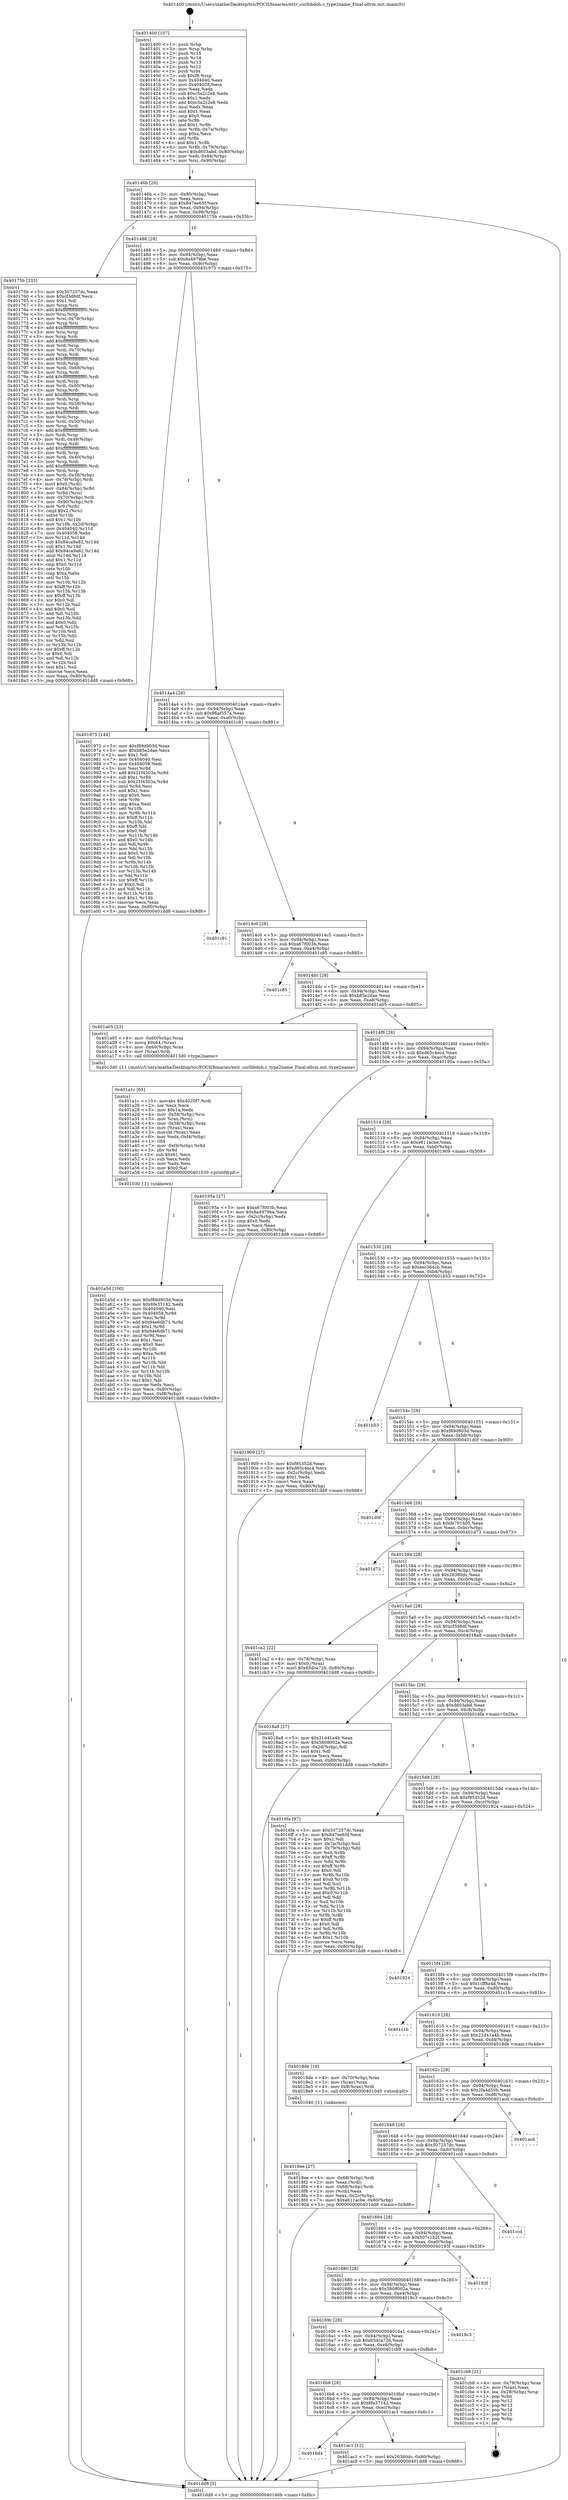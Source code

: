 digraph "0x401400" {
  label = "0x401400 (/mnt/c/Users/mathe/Desktop/tcc/POCII/binaries/extr_curllibdoh.c_type2name_Final-ollvm.out::main(0))"
  labelloc = "t"
  node[shape=record]

  Entry [label="",width=0.3,height=0.3,shape=circle,fillcolor=black,style=filled]
  "0x40146b" [label="{
     0x40146b [29]\l
     | [instrs]\l
     &nbsp;&nbsp;0x40146b \<+3\>: mov -0x80(%rbp),%eax\l
     &nbsp;&nbsp;0x40146e \<+2\>: mov %eax,%ecx\l
     &nbsp;&nbsp;0x401470 \<+6\>: sub $0x847ee65f,%ecx\l
     &nbsp;&nbsp;0x401476 \<+6\>: mov %eax,-0x94(%rbp)\l
     &nbsp;&nbsp;0x40147c \<+6\>: mov %ecx,-0x98(%rbp)\l
     &nbsp;&nbsp;0x401482 \<+6\>: je 000000000040175b \<main+0x35b\>\l
  }"]
  "0x40175b" [label="{
     0x40175b [333]\l
     | [instrs]\l
     &nbsp;&nbsp;0x40175b \<+5\>: mov $0x507257dc,%eax\l
     &nbsp;&nbsp;0x401760 \<+5\>: mov $0xcf3d8df,%ecx\l
     &nbsp;&nbsp;0x401765 \<+2\>: mov $0x1,%dl\l
     &nbsp;&nbsp;0x401767 \<+3\>: mov %rsp,%rsi\l
     &nbsp;&nbsp;0x40176a \<+4\>: add $0xfffffffffffffff0,%rsi\l
     &nbsp;&nbsp;0x40176e \<+3\>: mov %rsi,%rsp\l
     &nbsp;&nbsp;0x401771 \<+4\>: mov %rsi,-0x78(%rbp)\l
     &nbsp;&nbsp;0x401775 \<+3\>: mov %rsp,%rsi\l
     &nbsp;&nbsp;0x401778 \<+4\>: add $0xfffffffffffffff0,%rsi\l
     &nbsp;&nbsp;0x40177c \<+3\>: mov %rsi,%rsp\l
     &nbsp;&nbsp;0x40177f \<+3\>: mov %rsp,%rdi\l
     &nbsp;&nbsp;0x401782 \<+4\>: add $0xfffffffffffffff0,%rdi\l
     &nbsp;&nbsp;0x401786 \<+3\>: mov %rdi,%rsp\l
     &nbsp;&nbsp;0x401789 \<+4\>: mov %rdi,-0x70(%rbp)\l
     &nbsp;&nbsp;0x40178d \<+3\>: mov %rsp,%rdi\l
     &nbsp;&nbsp;0x401790 \<+4\>: add $0xfffffffffffffff0,%rdi\l
     &nbsp;&nbsp;0x401794 \<+3\>: mov %rdi,%rsp\l
     &nbsp;&nbsp;0x401797 \<+4\>: mov %rdi,-0x68(%rbp)\l
     &nbsp;&nbsp;0x40179b \<+3\>: mov %rsp,%rdi\l
     &nbsp;&nbsp;0x40179e \<+4\>: add $0xfffffffffffffff0,%rdi\l
     &nbsp;&nbsp;0x4017a2 \<+3\>: mov %rdi,%rsp\l
     &nbsp;&nbsp;0x4017a5 \<+4\>: mov %rdi,-0x60(%rbp)\l
     &nbsp;&nbsp;0x4017a9 \<+3\>: mov %rsp,%rdi\l
     &nbsp;&nbsp;0x4017ac \<+4\>: add $0xfffffffffffffff0,%rdi\l
     &nbsp;&nbsp;0x4017b0 \<+3\>: mov %rdi,%rsp\l
     &nbsp;&nbsp;0x4017b3 \<+4\>: mov %rdi,-0x58(%rbp)\l
     &nbsp;&nbsp;0x4017b7 \<+3\>: mov %rsp,%rdi\l
     &nbsp;&nbsp;0x4017ba \<+4\>: add $0xfffffffffffffff0,%rdi\l
     &nbsp;&nbsp;0x4017be \<+3\>: mov %rdi,%rsp\l
     &nbsp;&nbsp;0x4017c1 \<+4\>: mov %rdi,-0x50(%rbp)\l
     &nbsp;&nbsp;0x4017c5 \<+3\>: mov %rsp,%rdi\l
     &nbsp;&nbsp;0x4017c8 \<+4\>: add $0xfffffffffffffff0,%rdi\l
     &nbsp;&nbsp;0x4017cc \<+3\>: mov %rdi,%rsp\l
     &nbsp;&nbsp;0x4017cf \<+4\>: mov %rdi,-0x48(%rbp)\l
     &nbsp;&nbsp;0x4017d3 \<+3\>: mov %rsp,%rdi\l
     &nbsp;&nbsp;0x4017d6 \<+4\>: add $0xfffffffffffffff0,%rdi\l
     &nbsp;&nbsp;0x4017da \<+3\>: mov %rdi,%rsp\l
     &nbsp;&nbsp;0x4017dd \<+4\>: mov %rdi,-0x40(%rbp)\l
     &nbsp;&nbsp;0x4017e1 \<+3\>: mov %rsp,%rdi\l
     &nbsp;&nbsp;0x4017e4 \<+4\>: add $0xfffffffffffffff0,%rdi\l
     &nbsp;&nbsp;0x4017e8 \<+3\>: mov %rdi,%rsp\l
     &nbsp;&nbsp;0x4017eb \<+4\>: mov %rdi,-0x38(%rbp)\l
     &nbsp;&nbsp;0x4017ef \<+4\>: mov -0x78(%rbp),%rdi\l
     &nbsp;&nbsp;0x4017f3 \<+6\>: movl $0x0,(%rdi)\l
     &nbsp;&nbsp;0x4017f9 \<+7\>: mov -0x84(%rbp),%r8d\l
     &nbsp;&nbsp;0x401800 \<+3\>: mov %r8d,(%rsi)\l
     &nbsp;&nbsp;0x401803 \<+4\>: mov -0x70(%rbp),%rdi\l
     &nbsp;&nbsp;0x401807 \<+7\>: mov -0x90(%rbp),%r9\l
     &nbsp;&nbsp;0x40180e \<+3\>: mov %r9,(%rdi)\l
     &nbsp;&nbsp;0x401811 \<+3\>: cmpl $0x2,(%rsi)\l
     &nbsp;&nbsp;0x401814 \<+4\>: setne %r10b\l
     &nbsp;&nbsp;0x401818 \<+4\>: and $0x1,%r10b\l
     &nbsp;&nbsp;0x40181c \<+4\>: mov %r10b,-0x2d(%rbp)\l
     &nbsp;&nbsp;0x401820 \<+8\>: mov 0x404040,%r11d\l
     &nbsp;&nbsp;0x401828 \<+7\>: mov 0x404058,%ebx\l
     &nbsp;&nbsp;0x40182f \<+3\>: mov %r11d,%r14d\l
     &nbsp;&nbsp;0x401832 \<+7\>: sub $0x84ca9a82,%r14d\l
     &nbsp;&nbsp;0x401839 \<+4\>: sub $0x1,%r14d\l
     &nbsp;&nbsp;0x40183d \<+7\>: add $0x84ca9a82,%r14d\l
     &nbsp;&nbsp;0x401844 \<+4\>: imul %r14d,%r11d\l
     &nbsp;&nbsp;0x401848 \<+4\>: and $0x1,%r11d\l
     &nbsp;&nbsp;0x40184c \<+4\>: cmp $0x0,%r11d\l
     &nbsp;&nbsp;0x401850 \<+4\>: sete %r10b\l
     &nbsp;&nbsp;0x401854 \<+3\>: cmp $0xa,%ebx\l
     &nbsp;&nbsp;0x401857 \<+4\>: setl %r15b\l
     &nbsp;&nbsp;0x40185b \<+3\>: mov %r10b,%r12b\l
     &nbsp;&nbsp;0x40185e \<+4\>: xor $0xff,%r12b\l
     &nbsp;&nbsp;0x401862 \<+3\>: mov %r15b,%r13b\l
     &nbsp;&nbsp;0x401865 \<+4\>: xor $0xff,%r13b\l
     &nbsp;&nbsp;0x401869 \<+3\>: xor $0x0,%dl\l
     &nbsp;&nbsp;0x40186c \<+3\>: mov %r12b,%sil\l
     &nbsp;&nbsp;0x40186f \<+4\>: and $0x0,%sil\l
     &nbsp;&nbsp;0x401873 \<+3\>: and %dl,%r10b\l
     &nbsp;&nbsp;0x401876 \<+3\>: mov %r13b,%dil\l
     &nbsp;&nbsp;0x401879 \<+4\>: and $0x0,%dil\l
     &nbsp;&nbsp;0x40187d \<+3\>: and %dl,%r15b\l
     &nbsp;&nbsp;0x401880 \<+3\>: or %r10b,%sil\l
     &nbsp;&nbsp;0x401883 \<+3\>: or %r15b,%dil\l
     &nbsp;&nbsp;0x401886 \<+3\>: xor %dil,%sil\l
     &nbsp;&nbsp;0x401889 \<+3\>: or %r13b,%r12b\l
     &nbsp;&nbsp;0x40188c \<+4\>: xor $0xff,%r12b\l
     &nbsp;&nbsp;0x401890 \<+3\>: or $0x0,%dl\l
     &nbsp;&nbsp;0x401893 \<+3\>: and %dl,%r12b\l
     &nbsp;&nbsp;0x401896 \<+3\>: or %r12b,%sil\l
     &nbsp;&nbsp;0x401899 \<+4\>: test $0x1,%sil\l
     &nbsp;&nbsp;0x40189d \<+3\>: cmovne %ecx,%eax\l
     &nbsp;&nbsp;0x4018a0 \<+3\>: mov %eax,-0x80(%rbp)\l
     &nbsp;&nbsp;0x4018a3 \<+5\>: jmp 0000000000401dd8 \<main+0x9d8\>\l
  }"]
  "0x401488" [label="{
     0x401488 [28]\l
     | [instrs]\l
     &nbsp;&nbsp;0x401488 \<+5\>: jmp 000000000040148d \<main+0x8d\>\l
     &nbsp;&nbsp;0x40148d \<+6\>: mov -0x94(%rbp),%eax\l
     &nbsp;&nbsp;0x401493 \<+5\>: sub $0x8a4979be,%eax\l
     &nbsp;&nbsp;0x401498 \<+6\>: mov %eax,-0x9c(%rbp)\l
     &nbsp;&nbsp;0x40149e \<+6\>: je 0000000000401975 \<main+0x575\>\l
  }"]
  Exit [label="",width=0.3,height=0.3,shape=circle,fillcolor=black,style=filled,peripheries=2]
  "0x401975" [label="{
     0x401975 [144]\l
     | [instrs]\l
     &nbsp;&nbsp;0x401975 \<+5\>: mov $0xf89d903d,%eax\l
     &nbsp;&nbsp;0x40197a \<+5\>: mov $0xb85e2dae,%ecx\l
     &nbsp;&nbsp;0x40197f \<+2\>: mov $0x1,%dl\l
     &nbsp;&nbsp;0x401981 \<+7\>: mov 0x404040,%esi\l
     &nbsp;&nbsp;0x401988 \<+7\>: mov 0x404058,%edi\l
     &nbsp;&nbsp;0x40198f \<+3\>: mov %esi,%r8d\l
     &nbsp;&nbsp;0x401992 \<+7\>: add $0x21f4503a,%r8d\l
     &nbsp;&nbsp;0x401999 \<+4\>: sub $0x1,%r8d\l
     &nbsp;&nbsp;0x40199d \<+7\>: sub $0x21f4503a,%r8d\l
     &nbsp;&nbsp;0x4019a4 \<+4\>: imul %r8d,%esi\l
     &nbsp;&nbsp;0x4019a8 \<+3\>: and $0x1,%esi\l
     &nbsp;&nbsp;0x4019ab \<+3\>: cmp $0x0,%esi\l
     &nbsp;&nbsp;0x4019ae \<+4\>: sete %r9b\l
     &nbsp;&nbsp;0x4019b2 \<+3\>: cmp $0xa,%edi\l
     &nbsp;&nbsp;0x4019b5 \<+4\>: setl %r10b\l
     &nbsp;&nbsp;0x4019b9 \<+3\>: mov %r9b,%r11b\l
     &nbsp;&nbsp;0x4019bc \<+4\>: xor $0xff,%r11b\l
     &nbsp;&nbsp;0x4019c0 \<+3\>: mov %r10b,%bl\l
     &nbsp;&nbsp;0x4019c3 \<+3\>: xor $0xff,%bl\l
     &nbsp;&nbsp;0x4019c6 \<+3\>: xor $0x0,%dl\l
     &nbsp;&nbsp;0x4019c9 \<+3\>: mov %r11b,%r14b\l
     &nbsp;&nbsp;0x4019cc \<+4\>: and $0x0,%r14b\l
     &nbsp;&nbsp;0x4019d0 \<+3\>: and %dl,%r9b\l
     &nbsp;&nbsp;0x4019d3 \<+3\>: mov %bl,%r15b\l
     &nbsp;&nbsp;0x4019d6 \<+4\>: and $0x0,%r15b\l
     &nbsp;&nbsp;0x4019da \<+3\>: and %dl,%r10b\l
     &nbsp;&nbsp;0x4019dd \<+3\>: or %r9b,%r14b\l
     &nbsp;&nbsp;0x4019e0 \<+3\>: or %r10b,%r15b\l
     &nbsp;&nbsp;0x4019e3 \<+3\>: xor %r15b,%r14b\l
     &nbsp;&nbsp;0x4019e6 \<+3\>: or %bl,%r11b\l
     &nbsp;&nbsp;0x4019e9 \<+4\>: xor $0xff,%r11b\l
     &nbsp;&nbsp;0x4019ed \<+3\>: or $0x0,%dl\l
     &nbsp;&nbsp;0x4019f0 \<+3\>: and %dl,%r11b\l
     &nbsp;&nbsp;0x4019f3 \<+3\>: or %r11b,%r14b\l
     &nbsp;&nbsp;0x4019f6 \<+4\>: test $0x1,%r14b\l
     &nbsp;&nbsp;0x4019fa \<+3\>: cmovne %ecx,%eax\l
     &nbsp;&nbsp;0x4019fd \<+3\>: mov %eax,-0x80(%rbp)\l
     &nbsp;&nbsp;0x401a00 \<+5\>: jmp 0000000000401dd8 \<main+0x9d8\>\l
  }"]
  "0x4014a4" [label="{
     0x4014a4 [28]\l
     | [instrs]\l
     &nbsp;&nbsp;0x4014a4 \<+5\>: jmp 00000000004014a9 \<main+0xa9\>\l
     &nbsp;&nbsp;0x4014a9 \<+6\>: mov -0x94(%rbp),%eax\l
     &nbsp;&nbsp;0x4014af \<+5\>: sub $0x96af557a,%eax\l
     &nbsp;&nbsp;0x4014b4 \<+6\>: mov %eax,-0xa0(%rbp)\l
     &nbsp;&nbsp;0x4014ba \<+6\>: je 0000000000401c91 \<main+0x891\>\l
  }"]
  "0x4016d4" [label="{
     0x4016d4\l
  }", style=dashed]
  "0x401c91" [label="{
     0x401c91\l
  }", style=dashed]
  "0x4014c0" [label="{
     0x4014c0 [28]\l
     | [instrs]\l
     &nbsp;&nbsp;0x4014c0 \<+5\>: jmp 00000000004014c5 \<main+0xc5\>\l
     &nbsp;&nbsp;0x4014c5 \<+6\>: mov -0x94(%rbp),%eax\l
     &nbsp;&nbsp;0x4014cb \<+5\>: sub $0xa67f003b,%eax\l
     &nbsp;&nbsp;0x4014d0 \<+6\>: mov %eax,-0xa4(%rbp)\l
     &nbsp;&nbsp;0x4014d6 \<+6\>: je 0000000000401c85 \<main+0x885\>\l
  }"]
  "0x401ac1" [label="{
     0x401ac1 [12]\l
     | [instrs]\l
     &nbsp;&nbsp;0x401ac1 \<+7\>: movl $0x26380dc,-0x80(%rbp)\l
     &nbsp;&nbsp;0x401ac8 \<+5\>: jmp 0000000000401dd8 \<main+0x9d8\>\l
  }"]
  "0x401c85" [label="{
     0x401c85\l
  }", style=dashed]
  "0x4014dc" [label="{
     0x4014dc [28]\l
     | [instrs]\l
     &nbsp;&nbsp;0x4014dc \<+5\>: jmp 00000000004014e1 \<main+0xe1\>\l
     &nbsp;&nbsp;0x4014e1 \<+6\>: mov -0x94(%rbp),%eax\l
     &nbsp;&nbsp;0x4014e7 \<+5\>: sub $0xb85e2dae,%eax\l
     &nbsp;&nbsp;0x4014ec \<+6\>: mov %eax,-0xa8(%rbp)\l
     &nbsp;&nbsp;0x4014f2 \<+6\>: je 0000000000401a05 \<main+0x605\>\l
  }"]
  "0x4016b8" [label="{
     0x4016b8 [28]\l
     | [instrs]\l
     &nbsp;&nbsp;0x4016b8 \<+5\>: jmp 00000000004016bd \<main+0x2bd\>\l
     &nbsp;&nbsp;0x4016bd \<+6\>: mov -0x94(%rbp),%eax\l
     &nbsp;&nbsp;0x4016c3 \<+5\>: sub $0x6fe37142,%eax\l
     &nbsp;&nbsp;0x4016c8 \<+6\>: mov %eax,-0xec(%rbp)\l
     &nbsp;&nbsp;0x4016ce \<+6\>: je 0000000000401ac1 \<main+0x6c1\>\l
  }"]
  "0x401a05" [label="{
     0x401a05 [23]\l
     | [instrs]\l
     &nbsp;&nbsp;0x401a05 \<+4\>: mov -0x60(%rbp),%rax\l
     &nbsp;&nbsp;0x401a09 \<+7\>: movq $0x64,(%rax)\l
     &nbsp;&nbsp;0x401a10 \<+4\>: mov -0x60(%rbp),%rax\l
     &nbsp;&nbsp;0x401a14 \<+3\>: mov (%rax),%rdi\l
     &nbsp;&nbsp;0x401a17 \<+5\>: call 00000000004013d0 \<type2name\>\l
     | [calls]\l
     &nbsp;&nbsp;0x4013d0 \{1\} (/mnt/c/Users/mathe/Desktop/tcc/POCII/binaries/extr_curllibdoh.c_type2name_Final-ollvm.out::type2name)\l
  }"]
  "0x4014f8" [label="{
     0x4014f8 [28]\l
     | [instrs]\l
     &nbsp;&nbsp;0x4014f8 \<+5\>: jmp 00000000004014fd \<main+0xfd\>\l
     &nbsp;&nbsp;0x4014fd \<+6\>: mov -0x94(%rbp),%eax\l
     &nbsp;&nbsp;0x401503 \<+5\>: sub $0xd65c4ec4,%eax\l
     &nbsp;&nbsp;0x401508 \<+6\>: mov %eax,-0xac(%rbp)\l
     &nbsp;&nbsp;0x40150e \<+6\>: je 000000000040195a \<main+0x55a\>\l
  }"]
  "0x401cb8" [label="{
     0x401cb8 [21]\l
     | [instrs]\l
     &nbsp;&nbsp;0x401cb8 \<+4\>: mov -0x78(%rbp),%rax\l
     &nbsp;&nbsp;0x401cbc \<+2\>: mov (%rax),%eax\l
     &nbsp;&nbsp;0x401cbe \<+4\>: lea -0x28(%rbp),%rsp\l
     &nbsp;&nbsp;0x401cc2 \<+1\>: pop %rbx\l
     &nbsp;&nbsp;0x401cc3 \<+2\>: pop %r12\l
     &nbsp;&nbsp;0x401cc5 \<+2\>: pop %r13\l
     &nbsp;&nbsp;0x401cc7 \<+2\>: pop %r14\l
     &nbsp;&nbsp;0x401cc9 \<+2\>: pop %r15\l
     &nbsp;&nbsp;0x401ccb \<+1\>: pop %rbp\l
     &nbsp;&nbsp;0x401ccc \<+1\>: ret\l
  }"]
  "0x40195a" [label="{
     0x40195a [27]\l
     | [instrs]\l
     &nbsp;&nbsp;0x40195a \<+5\>: mov $0xa67f003b,%eax\l
     &nbsp;&nbsp;0x40195f \<+5\>: mov $0x8a4979be,%ecx\l
     &nbsp;&nbsp;0x401964 \<+3\>: mov -0x2c(%rbp),%edx\l
     &nbsp;&nbsp;0x401967 \<+3\>: cmp $0x0,%edx\l
     &nbsp;&nbsp;0x40196a \<+3\>: cmove %ecx,%eax\l
     &nbsp;&nbsp;0x40196d \<+3\>: mov %eax,-0x80(%rbp)\l
     &nbsp;&nbsp;0x401970 \<+5\>: jmp 0000000000401dd8 \<main+0x9d8\>\l
  }"]
  "0x401514" [label="{
     0x401514 [28]\l
     | [instrs]\l
     &nbsp;&nbsp;0x401514 \<+5\>: jmp 0000000000401519 \<main+0x119\>\l
     &nbsp;&nbsp;0x401519 \<+6\>: mov -0x94(%rbp),%eax\l
     &nbsp;&nbsp;0x40151f \<+5\>: sub $0xe611acbe,%eax\l
     &nbsp;&nbsp;0x401524 \<+6\>: mov %eax,-0xb0(%rbp)\l
     &nbsp;&nbsp;0x40152a \<+6\>: je 0000000000401909 \<main+0x509\>\l
  }"]
  "0x40169c" [label="{
     0x40169c [28]\l
     | [instrs]\l
     &nbsp;&nbsp;0x40169c \<+5\>: jmp 00000000004016a1 \<main+0x2a1\>\l
     &nbsp;&nbsp;0x4016a1 \<+6\>: mov -0x94(%rbp),%eax\l
     &nbsp;&nbsp;0x4016a7 \<+5\>: sub $0x65dca726,%eax\l
     &nbsp;&nbsp;0x4016ac \<+6\>: mov %eax,-0xe8(%rbp)\l
     &nbsp;&nbsp;0x4016b2 \<+6\>: je 0000000000401cb8 \<main+0x8b8\>\l
  }"]
  "0x401909" [label="{
     0x401909 [27]\l
     | [instrs]\l
     &nbsp;&nbsp;0x401909 \<+5\>: mov $0xf95352d,%eax\l
     &nbsp;&nbsp;0x40190e \<+5\>: mov $0xd65c4ec4,%ecx\l
     &nbsp;&nbsp;0x401913 \<+3\>: mov -0x2c(%rbp),%edx\l
     &nbsp;&nbsp;0x401916 \<+3\>: cmp $0x1,%edx\l
     &nbsp;&nbsp;0x401919 \<+3\>: cmovl %ecx,%eax\l
     &nbsp;&nbsp;0x40191c \<+3\>: mov %eax,-0x80(%rbp)\l
     &nbsp;&nbsp;0x40191f \<+5\>: jmp 0000000000401dd8 \<main+0x9d8\>\l
  }"]
  "0x401530" [label="{
     0x401530 [28]\l
     | [instrs]\l
     &nbsp;&nbsp;0x401530 \<+5\>: jmp 0000000000401535 \<main+0x135\>\l
     &nbsp;&nbsp;0x401535 \<+6\>: mov -0x94(%rbp),%eax\l
     &nbsp;&nbsp;0x40153b \<+5\>: sub $0xeec364cb,%eax\l
     &nbsp;&nbsp;0x401540 \<+6\>: mov %eax,-0xb4(%rbp)\l
     &nbsp;&nbsp;0x401546 \<+6\>: je 0000000000401b53 \<main+0x753\>\l
  }"]
  "0x4018c3" [label="{
     0x4018c3\l
  }", style=dashed]
  "0x401b53" [label="{
     0x401b53\l
  }", style=dashed]
  "0x40154c" [label="{
     0x40154c [28]\l
     | [instrs]\l
     &nbsp;&nbsp;0x40154c \<+5\>: jmp 0000000000401551 \<main+0x151\>\l
     &nbsp;&nbsp;0x401551 \<+6\>: mov -0x94(%rbp),%eax\l
     &nbsp;&nbsp;0x401557 \<+5\>: sub $0xf89d903d,%eax\l
     &nbsp;&nbsp;0x40155c \<+6\>: mov %eax,-0xb8(%rbp)\l
     &nbsp;&nbsp;0x401562 \<+6\>: je 0000000000401d0f \<main+0x90f\>\l
  }"]
  "0x401680" [label="{
     0x401680 [28]\l
     | [instrs]\l
     &nbsp;&nbsp;0x401680 \<+5\>: jmp 0000000000401685 \<main+0x285\>\l
     &nbsp;&nbsp;0x401685 \<+6\>: mov -0x94(%rbp),%eax\l
     &nbsp;&nbsp;0x40168b \<+5\>: sub $0x5808002a,%eax\l
     &nbsp;&nbsp;0x401690 \<+6\>: mov %eax,-0xe4(%rbp)\l
     &nbsp;&nbsp;0x401696 \<+6\>: je 00000000004018c3 \<main+0x4c3\>\l
  }"]
  "0x401d0f" [label="{
     0x401d0f\l
  }", style=dashed]
  "0x401568" [label="{
     0x401568 [28]\l
     | [instrs]\l
     &nbsp;&nbsp;0x401568 \<+5\>: jmp 000000000040156d \<main+0x16d\>\l
     &nbsp;&nbsp;0x40156d \<+6\>: mov -0x94(%rbp),%eax\l
     &nbsp;&nbsp;0x401573 \<+5\>: sub $0xfe791405,%eax\l
     &nbsp;&nbsp;0x401578 \<+6\>: mov %eax,-0xbc(%rbp)\l
     &nbsp;&nbsp;0x40157e \<+6\>: je 0000000000401d73 \<main+0x973\>\l
  }"]
  "0x40193f" [label="{
     0x40193f\l
  }", style=dashed]
  "0x401d73" [label="{
     0x401d73\l
  }", style=dashed]
  "0x401584" [label="{
     0x401584 [28]\l
     | [instrs]\l
     &nbsp;&nbsp;0x401584 \<+5\>: jmp 0000000000401589 \<main+0x189\>\l
     &nbsp;&nbsp;0x401589 \<+6\>: mov -0x94(%rbp),%eax\l
     &nbsp;&nbsp;0x40158f \<+5\>: sub $0x26380dc,%eax\l
     &nbsp;&nbsp;0x401594 \<+6\>: mov %eax,-0xc0(%rbp)\l
     &nbsp;&nbsp;0x40159a \<+6\>: je 0000000000401ca2 \<main+0x8a2\>\l
  }"]
  "0x401664" [label="{
     0x401664 [28]\l
     | [instrs]\l
     &nbsp;&nbsp;0x401664 \<+5\>: jmp 0000000000401669 \<main+0x269\>\l
     &nbsp;&nbsp;0x401669 \<+6\>: mov -0x94(%rbp),%eax\l
     &nbsp;&nbsp;0x40166f \<+5\>: sub $0x507c1b2f,%eax\l
     &nbsp;&nbsp;0x401674 \<+6\>: mov %eax,-0xe0(%rbp)\l
     &nbsp;&nbsp;0x40167a \<+6\>: je 000000000040193f \<main+0x53f\>\l
  }"]
  "0x401ca2" [label="{
     0x401ca2 [22]\l
     | [instrs]\l
     &nbsp;&nbsp;0x401ca2 \<+4\>: mov -0x78(%rbp),%rax\l
     &nbsp;&nbsp;0x401ca6 \<+6\>: movl $0x0,(%rax)\l
     &nbsp;&nbsp;0x401cac \<+7\>: movl $0x65dca726,-0x80(%rbp)\l
     &nbsp;&nbsp;0x401cb3 \<+5\>: jmp 0000000000401dd8 \<main+0x9d8\>\l
  }"]
  "0x4015a0" [label="{
     0x4015a0 [28]\l
     | [instrs]\l
     &nbsp;&nbsp;0x4015a0 \<+5\>: jmp 00000000004015a5 \<main+0x1a5\>\l
     &nbsp;&nbsp;0x4015a5 \<+6\>: mov -0x94(%rbp),%eax\l
     &nbsp;&nbsp;0x4015ab \<+5\>: sub $0xcf3d8df,%eax\l
     &nbsp;&nbsp;0x4015b0 \<+6\>: mov %eax,-0xc4(%rbp)\l
     &nbsp;&nbsp;0x4015b6 \<+6\>: je 00000000004018a8 \<main+0x4a8\>\l
  }"]
  "0x401ccd" [label="{
     0x401ccd\l
  }", style=dashed]
  "0x4018a8" [label="{
     0x4018a8 [27]\l
     | [instrs]\l
     &nbsp;&nbsp;0x4018a8 \<+5\>: mov $0x21d41a4b,%eax\l
     &nbsp;&nbsp;0x4018ad \<+5\>: mov $0x5808002a,%ecx\l
     &nbsp;&nbsp;0x4018b2 \<+3\>: mov -0x2d(%rbp),%dl\l
     &nbsp;&nbsp;0x4018b5 \<+3\>: test $0x1,%dl\l
     &nbsp;&nbsp;0x4018b8 \<+3\>: cmovne %ecx,%eax\l
     &nbsp;&nbsp;0x4018bb \<+3\>: mov %eax,-0x80(%rbp)\l
     &nbsp;&nbsp;0x4018be \<+5\>: jmp 0000000000401dd8 \<main+0x9d8\>\l
  }"]
  "0x4015bc" [label="{
     0x4015bc [28]\l
     | [instrs]\l
     &nbsp;&nbsp;0x4015bc \<+5\>: jmp 00000000004015c1 \<main+0x1c1\>\l
     &nbsp;&nbsp;0x4015c1 \<+6\>: mov -0x94(%rbp),%eax\l
     &nbsp;&nbsp;0x4015c7 \<+5\>: sub $0xd603abd,%eax\l
     &nbsp;&nbsp;0x4015cc \<+6\>: mov %eax,-0xc8(%rbp)\l
     &nbsp;&nbsp;0x4015d2 \<+6\>: je 00000000004016fa \<main+0x2fa\>\l
  }"]
  "0x401648" [label="{
     0x401648 [28]\l
     | [instrs]\l
     &nbsp;&nbsp;0x401648 \<+5\>: jmp 000000000040164d \<main+0x24d\>\l
     &nbsp;&nbsp;0x40164d \<+6\>: mov -0x94(%rbp),%eax\l
     &nbsp;&nbsp;0x401653 \<+5\>: sub $0x507257dc,%eax\l
     &nbsp;&nbsp;0x401658 \<+6\>: mov %eax,-0xdc(%rbp)\l
     &nbsp;&nbsp;0x40165e \<+6\>: je 0000000000401ccd \<main+0x8cd\>\l
  }"]
  "0x4016fa" [label="{
     0x4016fa [97]\l
     | [instrs]\l
     &nbsp;&nbsp;0x4016fa \<+5\>: mov $0x507257dc,%eax\l
     &nbsp;&nbsp;0x4016ff \<+5\>: mov $0x847ee65f,%ecx\l
     &nbsp;&nbsp;0x401704 \<+2\>: mov $0x1,%dl\l
     &nbsp;&nbsp;0x401706 \<+4\>: mov -0x7a(%rbp),%sil\l
     &nbsp;&nbsp;0x40170a \<+4\>: mov -0x79(%rbp),%dil\l
     &nbsp;&nbsp;0x40170e \<+3\>: mov %sil,%r8b\l
     &nbsp;&nbsp;0x401711 \<+4\>: xor $0xff,%r8b\l
     &nbsp;&nbsp;0x401715 \<+3\>: mov %dil,%r9b\l
     &nbsp;&nbsp;0x401718 \<+4\>: xor $0xff,%r9b\l
     &nbsp;&nbsp;0x40171c \<+3\>: xor $0x0,%dl\l
     &nbsp;&nbsp;0x40171f \<+3\>: mov %r8b,%r10b\l
     &nbsp;&nbsp;0x401722 \<+4\>: and $0x0,%r10b\l
     &nbsp;&nbsp;0x401726 \<+3\>: and %dl,%sil\l
     &nbsp;&nbsp;0x401729 \<+3\>: mov %r9b,%r11b\l
     &nbsp;&nbsp;0x40172c \<+4\>: and $0x0,%r11b\l
     &nbsp;&nbsp;0x401730 \<+3\>: and %dl,%dil\l
     &nbsp;&nbsp;0x401733 \<+3\>: or %sil,%r10b\l
     &nbsp;&nbsp;0x401736 \<+3\>: or %dil,%r11b\l
     &nbsp;&nbsp;0x401739 \<+3\>: xor %r11b,%r10b\l
     &nbsp;&nbsp;0x40173c \<+3\>: or %r9b,%r8b\l
     &nbsp;&nbsp;0x40173f \<+4\>: xor $0xff,%r8b\l
     &nbsp;&nbsp;0x401743 \<+3\>: or $0x0,%dl\l
     &nbsp;&nbsp;0x401746 \<+3\>: and %dl,%r8b\l
     &nbsp;&nbsp;0x401749 \<+3\>: or %r8b,%r10b\l
     &nbsp;&nbsp;0x40174c \<+4\>: test $0x1,%r10b\l
     &nbsp;&nbsp;0x401750 \<+3\>: cmovne %ecx,%eax\l
     &nbsp;&nbsp;0x401753 \<+3\>: mov %eax,-0x80(%rbp)\l
     &nbsp;&nbsp;0x401756 \<+5\>: jmp 0000000000401dd8 \<main+0x9d8\>\l
  }"]
  "0x4015d8" [label="{
     0x4015d8 [28]\l
     | [instrs]\l
     &nbsp;&nbsp;0x4015d8 \<+5\>: jmp 00000000004015dd \<main+0x1dd\>\l
     &nbsp;&nbsp;0x4015dd \<+6\>: mov -0x94(%rbp),%eax\l
     &nbsp;&nbsp;0x4015e3 \<+5\>: sub $0xf95352d,%eax\l
     &nbsp;&nbsp;0x4015e8 \<+6\>: mov %eax,-0xcc(%rbp)\l
     &nbsp;&nbsp;0x4015ee \<+6\>: je 0000000000401924 \<main+0x524\>\l
  }"]
  "0x401dd8" [label="{
     0x401dd8 [5]\l
     | [instrs]\l
     &nbsp;&nbsp;0x401dd8 \<+5\>: jmp 000000000040146b \<main+0x6b\>\l
  }"]
  "0x401400" [label="{
     0x401400 [107]\l
     | [instrs]\l
     &nbsp;&nbsp;0x401400 \<+1\>: push %rbp\l
     &nbsp;&nbsp;0x401401 \<+3\>: mov %rsp,%rbp\l
     &nbsp;&nbsp;0x401404 \<+2\>: push %r15\l
     &nbsp;&nbsp;0x401406 \<+2\>: push %r14\l
     &nbsp;&nbsp;0x401408 \<+2\>: push %r13\l
     &nbsp;&nbsp;0x40140a \<+2\>: push %r12\l
     &nbsp;&nbsp;0x40140c \<+1\>: push %rbx\l
     &nbsp;&nbsp;0x40140d \<+7\>: sub $0xf8,%rsp\l
     &nbsp;&nbsp;0x401414 \<+7\>: mov 0x404040,%eax\l
     &nbsp;&nbsp;0x40141b \<+7\>: mov 0x404058,%ecx\l
     &nbsp;&nbsp;0x401422 \<+2\>: mov %eax,%edx\l
     &nbsp;&nbsp;0x401424 \<+6\>: sub $0xc5a2c2e8,%edx\l
     &nbsp;&nbsp;0x40142a \<+3\>: sub $0x1,%edx\l
     &nbsp;&nbsp;0x40142d \<+6\>: add $0xc5a2c2e8,%edx\l
     &nbsp;&nbsp;0x401433 \<+3\>: imul %edx,%eax\l
     &nbsp;&nbsp;0x401436 \<+3\>: and $0x1,%eax\l
     &nbsp;&nbsp;0x401439 \<+3\>: cmp $0x0,%eax\l
     &nbsp;&nbsp;0x40143c \<+4\>: sete %r8b\l
     &nbsp;&nbsp;0x401440 \<+4\>: and $0x1,%r8b\l
     &nbsp;&nbsp;0x401444 \<+4\>: mov %r8b,-0x7a(%rbp)\l
     &nbsp;&nbsp;0x401448 \<+3\>: cmp $0xa,%ecx\l
     &nbsp;&nbsp;0x40144b \<+4\>: setl %r8b\l
     &nbsp;&nbsp;0x40144f \<+4\>: and $0x1,%r8b\l
     &nbsp;&nbsp;0x401453 \<+4\>: mov %r8b,-0x79(%rbp)\l
     &nbsp;&nbsp;0x401457 \<+7\>: movl $0xd603abd,-0x80(%rbp)\l
     &nbsp;&nbsp;0x40145e \<+6\>: mov %edi,-0x84(%rbp)\l
     &nbsp;&nbsp;0x401464 \<+7\>: mov %rsi,-0x90(%rbp)\l
  }"]
  "0x401acd" [label="{
     0x401acd\l
  }", style=dashed]
  "0x401a5d" [label="{
     0x401a5d [100]\l
     | [instrs]\l
     &nbsp;&nbsp;0x401a5d \<+5\>: mov $0xf89d903d,%ecx\l
     &nbsp;&nbsp;0x401a62 \<+5\>: mov $0x6fe37142,%edx\l
     &nbsp;&nbsp;0x401a67 \<+7\>: mov 0x404040,%esi\l
     &nbsp;&nbsp;0x401a6e \<+8\>: mov 0x404058,%r8d\l
     &nbsp;&nbsp;0x401a76 \<+3\>: mov %esi,%r9d\l
     &nbsp;&nbsp;0x401a79 \<+7\>: add $0x94e6db71,%r9d\l
     &nbsp;&nbsp;0x401a80 \<+4\>: sub $0x1,%r9d\l
     &nbsp;&nbsp;0x401a84 \<+7\>: sub $0x94e6db71,%r9d\l
     &nbsp;&nbsp;0x401a8b \<+4\>: imul %r9d,%esi\l
     &nbsp;&nbsp;0x401a8f \<+3\>: and $0x1,%esi\l
     &nbsp;&nbsp;0x401a92 \<+3\>: cmp $0x0,%esi\l
     &nbsp;&nbsp;0x401a95 \<+4\>: sete %r10b\l
     &nbsp;&nbsp;0x401a99 \<+4\>: cmp $0xa,%r8d\l
     &nbsp;&nbsp;0x401a9d \<+4\>: setl %r11b\l
     &nbsp;&nbsp;0x401aa1 \<+3\>: mov %r10b,%bl\l
     &nbsp;&nbsp;0x401aa4 \<+3\>: and %r11b,%bl\l
     &nbsp;&nbsp;0x401aa7 \<+3\>: xor %r11b,%r10b\l
     &nbsp;&nbsp;0x401aaa \<+3\>: or %r10b,%bl\l
     &nbsp;&nbsp;0x401aad \<+3\>: test $0x1,%bl\l
     &nbsp;&nbsp;0x401ab0 \<+3\>: cmovne %edx,%ecx\l
     &nbsp;&nbsp;0x401ab3 \<+3\>: mov %ecx,-0x80(%rbp)\l
     &nbsp;&nbsp;0x401ab6 \<+6\>: mov %eax,-0xf8(%rbp)\l
     &nbsp;&nbsp;0x401abc \<+5\>: jmp 0000000000401dd8 \<main+0x9d8\>\l
  }"]
  "0x401924" [label="{
     0x401924\l
  }", style=dashed]
  "0x4015f4" [label="{
     0x4015f4 [28]\l
     | [instrs]\l
     &nbsp;&nbsp;0x4015f4 \<+5\>: jmp 00000000004015f9 \<main+0x1f9\>\l
     &nbsp;&nbsp;0x4015f9 \<+6\>: mov -0x94(%rbp),%eax\l
     &nbsp;&nbsp;0x4015ff \<+5\>: sub $0x1cff8a4d,%eax\l
     &nbsp;&nbsp;0x401604 \<+6\>: mov %eax,-0xd0(%rbp)\l
     &nbsp;&nbsp;0x40160a \<+6\>: je 0000000000401c1b \<main+0x81b\>\l
  }"]
  "0x401a1c" [label="{
     0x401a1c [65]\l
     | [instrs]\l
     &nbsp;&nbsp;0x401a1c \<+10\>: movabs $0x4020f7,%rdi\l
     &nbsp;&nbsp;0x401a26 \<+2\>: xor %ecx,%ecx\l
     &nbsp;&nbsp;0x401a28 \<+5\>: mov $0x1a,%edx\l
     &nbsp;&nbsp;0x401a2d \<+4\>: mov -0x58(%rbp),%rsi\l
     &nbsp;&nbsp;0x401a31 \<+3\>: mov %rax,(%rsi)\l
     &nbsp;&nbsp;0x401a34 \<+4\>: mov -0x58(%rbp),%rax\l
     &nbsp;&nbsp;0x401a38 \<+3\>: mov (%rax),%rax\l
     &nbsp;&nbsp;0x401a3b \<+3\>: movsbl (%rax),%eax\l
     &nbsp;&nbsp;0x401a3e \<+6\>: mov %edx,-0xf4(%rbp)\l
     &nbsp;&nbsp;0x401a44 \<+1\>: cltd\l
     &nbsp;&nbsp;0x401a45 \<+7\>: mov -0xf4(%rbp),%r8d\l
     &nbsp;&nbsp;0x401a4c \<+3\>: idiv %r8d\l
     &nbsp;&nbsp;0x401a4f \<+3\>: sub $0x61,%ecx\l
     &nbsp;&nbsp;0x401a52 \<+2\>: sub %ecx,%edx\l
     &nbsp;&nbsp;0x401a54 \<+2\>: mov %edx,%esi\l
     &nbsp;&nbsp;0x401a56 \<+2\>: mov $0x0,%al\l
     &nbsp;&nbsp;0x401a58 \<+5\>: call 0000000000401030 \<printf@plt\>\l
     | [calls]\l
     &nbsp;&nbsp;0x401030 \{1\} (unknown)\l
  }"]
  "0x401c1b" [label="{
     0x401c1b\l
  }", style=dashed]
  "0x401610" [label="{
     0x401610 [28]\l
     | [instrs]\l
     &nbsp;&nbsp;0x401610 \<+5\>: jmp 0000000000401615 \<main+0x215\>\l
     &nbsp;&nbsp;0x401615 \<+6\>: mov -0x94(%rbp),%eax\l
     &nbsp;&nbsp;0x40161b \<+5\>: sub $0x21d41a4b,%eax\l
     &nbsp;&nbsp;0x401620 \<+6\>: mov %eax,-0xd4(%rbp)\l
     &nbsp;&nbsp;0x401626 \<+6\>: je 00000000004018de \<main+0x4de\>\l
  }"]
  "0x4018ee" [label="{
     0x4018ee [27]\l
     | [instrs]\l
     &nbsp;&nbsp;0x4018ee \<+4\>: mov -0x68(%rbp),%rdi\l
     &nbsp;&nbsp;0x4018f2 \<+2\>: mov %eax,(%rdi)\l
     &nbsp;&nbsp;0x4018f4 \<+4\>: mov -0x68(%rbp),%rdi\l
     &nbsp;&nbsp;0x4018f8 \<+2\>: mov (%rdi),%eax\l
     &nbsp;&nbsp;0x4018fa \<+3\>: mov %eax,-0x2c(%rbp)\l
     &nbsp;&nbsp;0x4018fd \<+7\>: movl $0xe611acbe,-0x80(%rbp)\l
     &nbsp;&nbsp;0x401904 \<+5\>: jmp 0000000000401dd8 \<main+0x9d8\>\l
  }"]
  "0x4018de" [label="{
     0x4018de [16]\l
     | [instrs]\l
     &nbsp;&nbsp;0x4018de \<+4\>: mov -0x70(%rbp),%rax\l
     &nbsp;&nbsp;0x4018e2 \<+3\>: mov (%rax),%rax\l
     &nbsp;&nbsp;0x4018e5 \<+4\>: mov 0x8(%rax),%rdi\l
     &nbsp;&nbsp;0x4018e9 \<+5\>: call 0000000000401040 \<atoi@plt\>\l
     | [calls]\l
     &nbsp;&nbsp;0x401040 \{1\} (unknown)\l
  }"]
  "0x40162c" [label="{
     0x40162c [28]\l
     | [instrs]\l
     &nbsp;&nbsp;0x40162c \<+5\>: jmp 0000000000401631 \<main+0x231\>\l
     &nbsp;&nbsp;0x401631 \<+6\>: mov -0x94(%rbp),%eax\l
     &nbsp;&nbsp;0x401637 \<+5\>: sub $0x2fa4d50b,%eax\l
     &nbsp;&nbsp;0x40163c \<+6\>: mov %eax,-0xd8(%rbp)\l
     &nbsp;&nbsp;0x401642 \<+6\>: je 0000000000401acd \<main+0x6cd\>\l
  }"]
  Entry -> "0x401400" [label=" 1"]
  "0x40146b" -> "0x40175b" [label=" 1"]
  "0x40146b" -> "0x401488" [label=" 10"]
  "0x401cb8" -> Exit [label=" 1"]
  "0x401488" -> "0x401975" [label=" 1"]
  "0x401488" -> "0x4014a4" [label=" 9"]
  "0x401ca2" -> "0x401dd8" [label=" 1"]
  "0x4014a4" -> "0x401c91" [label=" 0"]
  "0x4014a4" -> "0x4014c0" [label=" 9"]
  "0x401ac1" -> "0x401dd8" [label=" 1"]
  "0x4014c0" -> "0x401c85" [label=" 0"]
  "0x4014c0" -> "0x4014dc" [label=" 9"]
  "0x4016b8" -> "0x4016d4" [label=" 0"]
  "0x4014dc" -> "0x401a05" [label=" 1"]
  "0x4014dc" -> "0x4014f8" [label=" 8"]
  "0x4016b8" -> "0x401ac1" [label=" 1"]
  "0x4014f8" -> "0x40195a" [label=" 1"]
  "0x4014f8" -> "0x401514" [label=" 7"]
  "0x40169c" -> "0x4016b8" [label=" 1"]
  "0x401514" -> "0x401909" [label=" 1"]
  "0x401514" -> "0x401530" [label=" 6"]
  "0x40169c" -> "0x401cb8" [label=" 1"]
  "0x401530" -> "0x401b53" [label=" 0"]
  "0x401530" -> "0x40154c" [label=" 6"]
  "0x401680" -> "0x40169c" [label=" 2"]
  "0x40154c" -> "0x401d0f" [label=" 0"]
  "0x40154c" -> "0x401568" [label=" 6"]
  "0x401680" -> "0x4018c3" [label=" 0"]
  "0x401568" -> "0x401d73" [label=" 0"]
  "0x401568" -> "0x401584" [label=" 6"]
  "0x401664" -> "0x401680" [label=" 2"]
  "0x401584" -> "0x401ca2" [label=" 1"]
  "0x401584" -> "0x4015a0" [label=" 5"]
  "0x401664" -> "0x40193f" [label=" 0"]
  "0x4015a0" -> "0x4018a8" [label=" 1"]
  "0x4015a0" -> "0x4015bc" [label=" 4"]
  "0x401648" -> "0x401664" [label=" 2"]
  "0x4015bc" -> "0x4016fa" [label=" 1"]
  "0x4015bc" -> "0x4015d8" [label=" 3"]
  "0x4016fa" -> "0x401dd8" [label=" 1"]
  "0x401400" -> "0x40146b" [label=" 1"]
  "0x401dd8" -> "0x40146b" [label=" 10"]
  "0x401648" -> "0x401ccd" [label=" 0"]
  "0x40175b" -> "0x401dd8" [label=" 1"]
  "0x4018a8" -> "0x401dd8" [label=" 1"]
  "0x40162c" -> "0x401648" [label=" 2"]
  "0x4015d8" -> "0x401924" [label=" 0"]
  "0x4015d8" -> "0x4015f4" [label=" 3"]
  "0x40162c" -> "0x401acd" [label=" 0"]
  "0x4015f4" -> "0x401c1b" [label=" 0"]
  "0x4015f4" -> "0x401610" [label=" 3"]
  "0x401a5d" -> "0x401dd8" [label=" 1"]
  "0x401610" -> "0x4018de" [label=" 1"]
  "0x401610" -> "0x40162c" [label=" 2"]
  "0x4018de" -> "0x4018ee" [label=" 1"]
  "0x4018ee" -> "0x401dd8" [label=" 1"]
  "0x401909" -> "0x401dd8" [label=" 1"]
  "0x40195a" -> "0x401dd8" [label=" 1"]
  "0x401975" -> "0x401dd8" [label=" 1"]
  "0x401a05" -> "0x401a1c" [label=" 1"]
  "0x401a1c" -> "0x401a5d" [label=" 1"]
}
